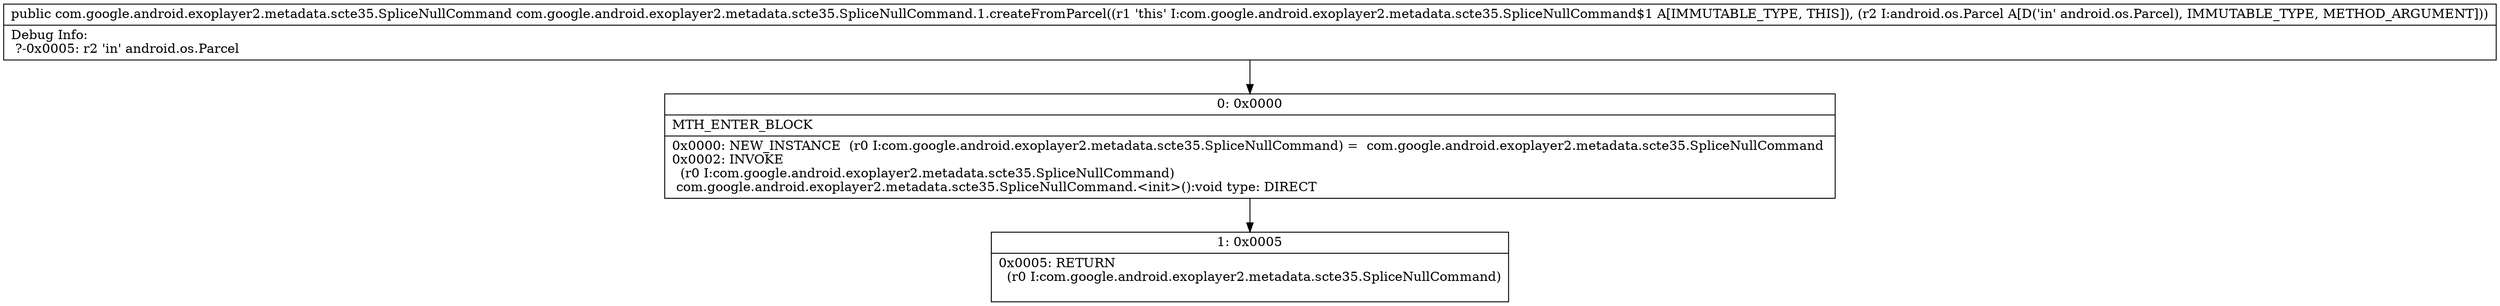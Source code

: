 digraph "CFG forcom.google.android.exoplayer2.metadata.scte35.SpliceNullCommand.1.createFromParcel(Landroid\/os\/Parcel;)Lcom\/google\/android\/exoplayer2\/metadata\/scte35\/SpliceNullCommand;" {
Node_0 [shape=record,label="{0\:\ 0x0000|MTH_ENTER_BLOCK\l|0x0000: NEW_INSTANCE  (r0 I:com.google.android.exoplayer2.metadata.scte35.SpliceNullCommand) =  com.google.android.exoplayer2.metadata.scte35.SpliceNullCommand \l0x0002: INVOKE  \l  (r0 I:com.google.android.exoplayer2.metadata.scte35.SpliceNullCommand)\l com.google.android.exoplayer2.metadata.scte35.SpliceNullCommand.\<init\>():void type: DIRECT \l}"];
Node_1 [shape=record,label="{1\:\ 0x0005|0x0005: RETURN  \l  (r0 I:com.google.android.exoplayer2.metadata.scte35.SpliceNullCommand)\l \l}"];
MethodNode[shape=record,label="{public com.google.android.exoplayer2.metadata.scte35.SpliceNullCommand com.google.android.exoplayer2.metadata.scte35.SpliceNullCommand.1.createFromParcel((r1 'this' I:com.google.android.exoplayer2.metadata.scte35.SpliceNullCommand$1 A[IMMUTABLE_TYPE, THIS]), (r2 I:android.os.Parcel A[D('in' android.os.Parcel), IMMUTABLE_TYPE, METHOD_ARGUMENT]))  | Debug Info:\l  ?\-0x0005: r2 'in' android.os.Parcel\l}"];
MethodNode -> Node_0;
Node_0 -> Node_1;
}

